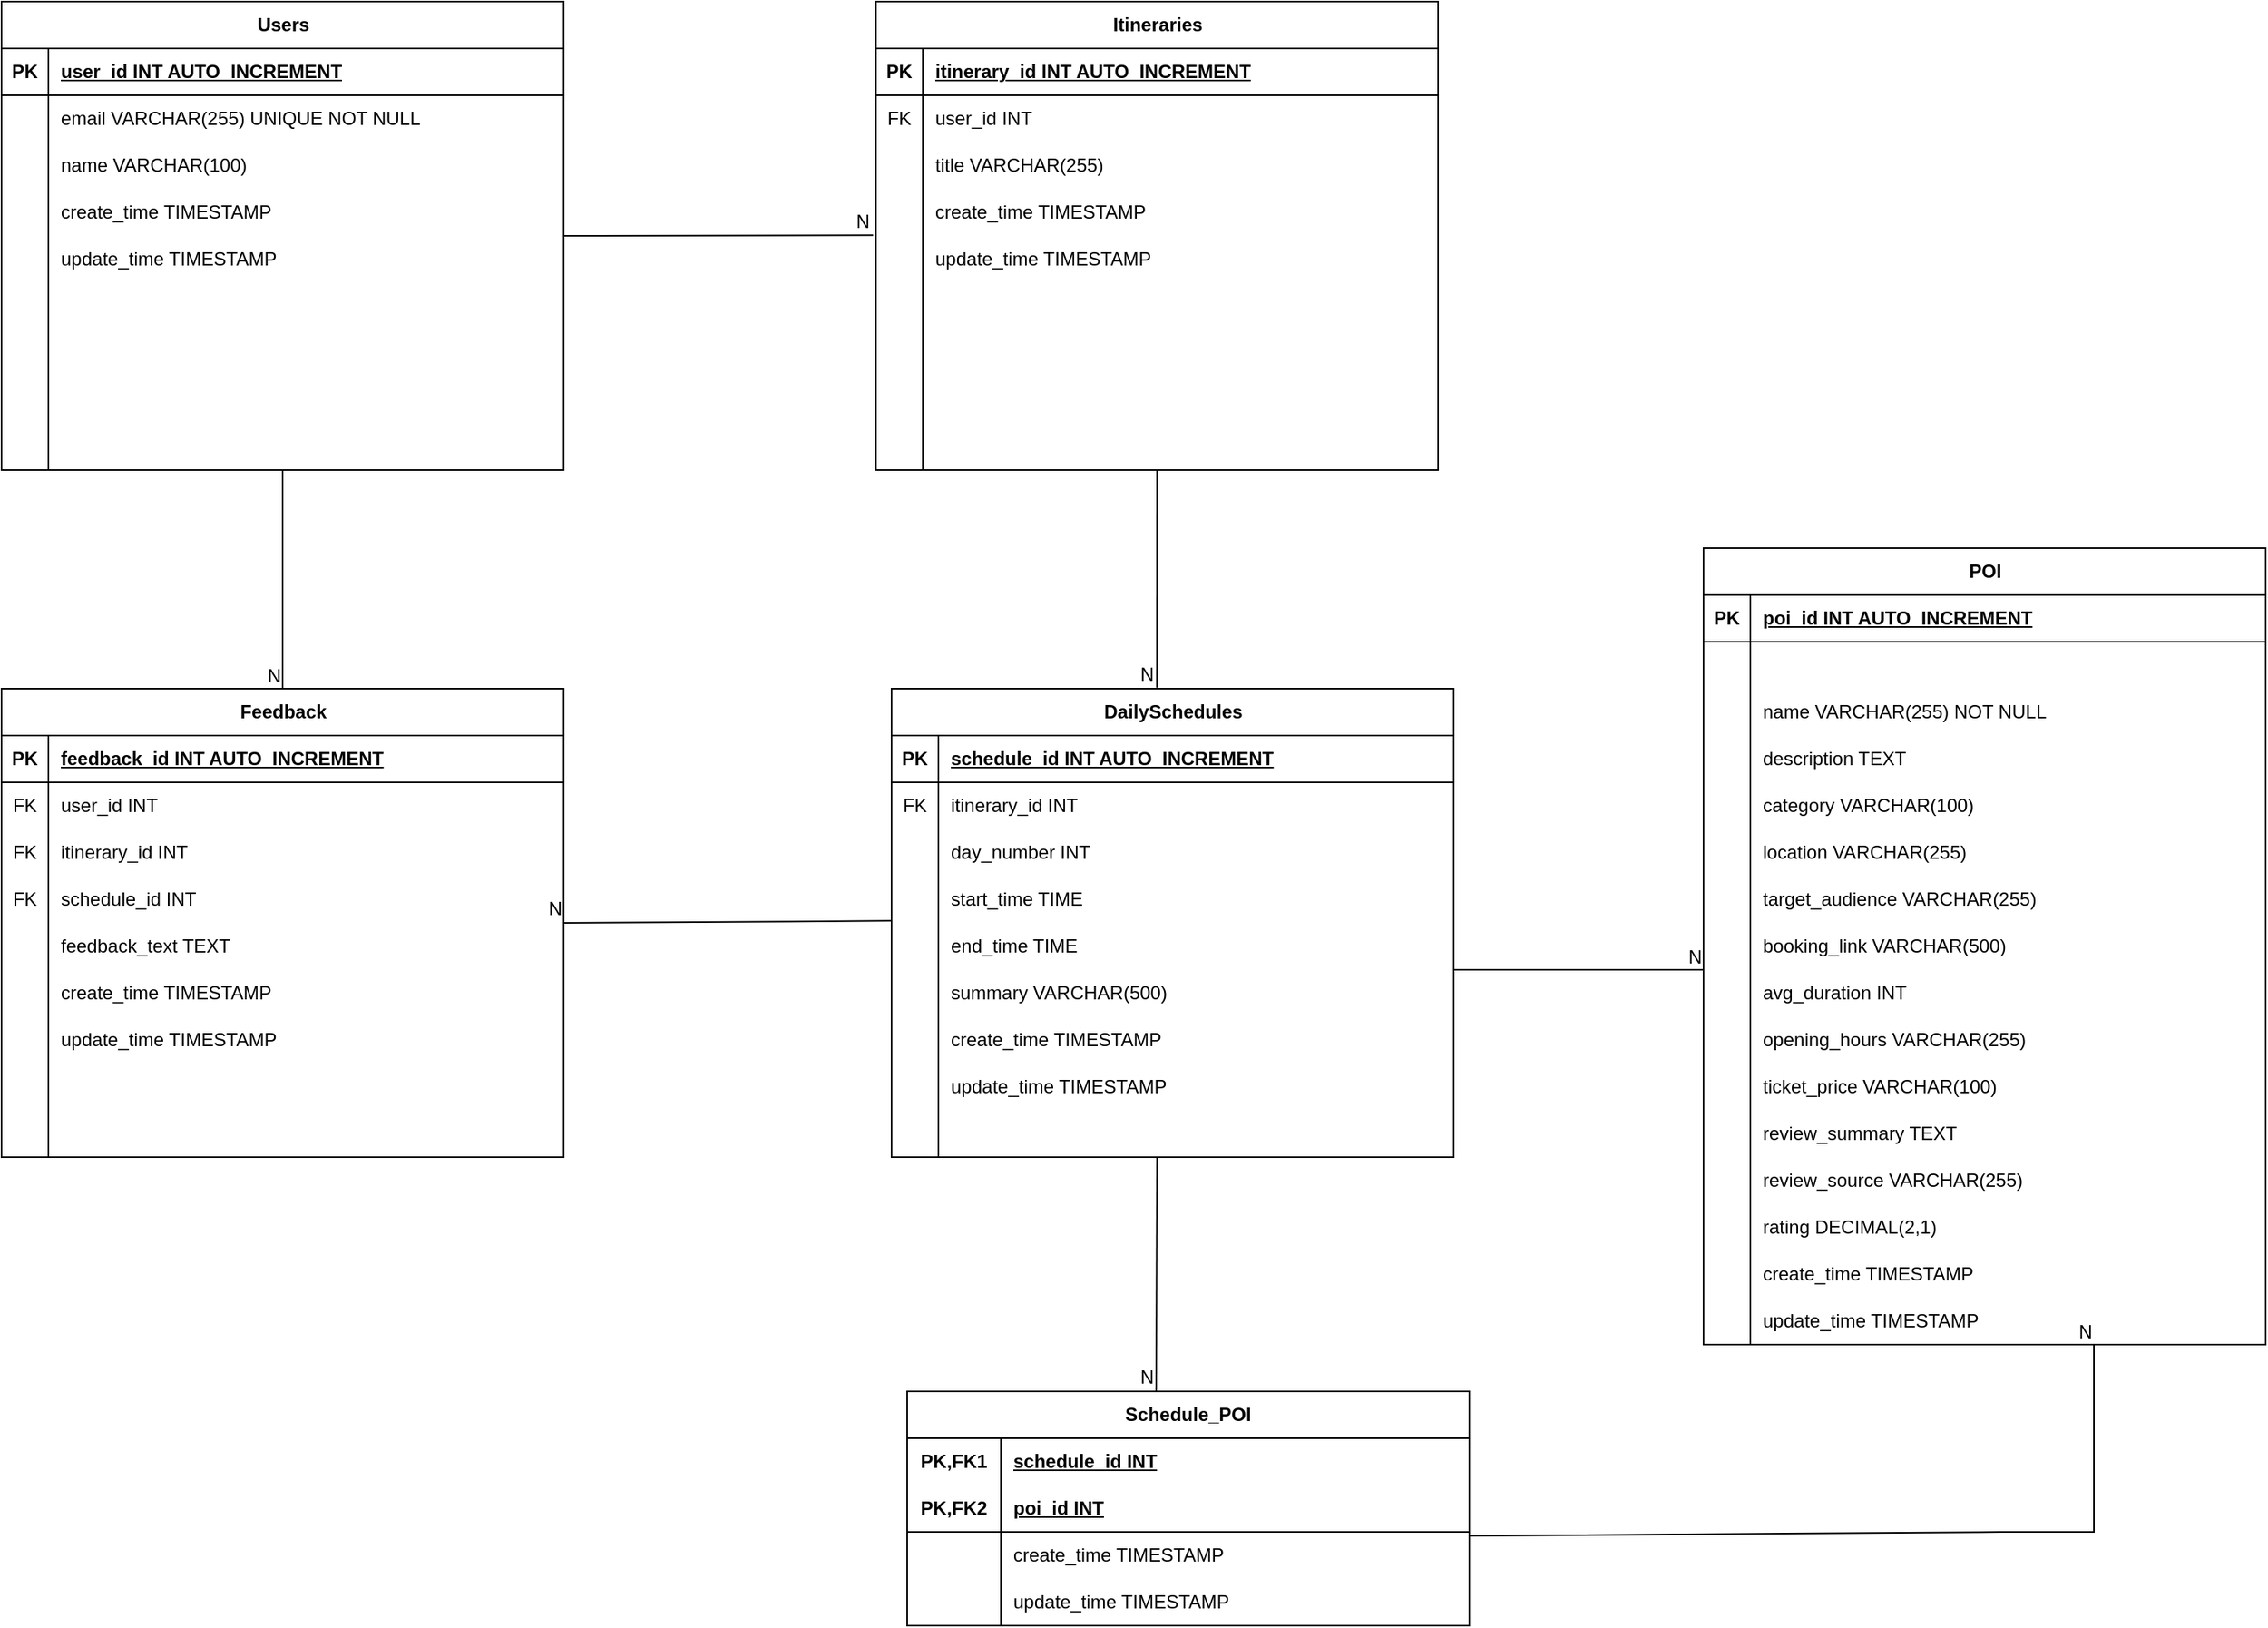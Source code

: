 <mxfile version="28.1.1">
  <diagram name="第 1 页" id="o_YvyhvGhqpvaji3E4nU">
    <mxGraphModel dx="1454" dy="1589" grid="0" gridSize="10" guides="1" tooltips="1" connect="1" arrows="1" fold="1" page="0" pageScale="1" pageWidth="827" pageHeight="1169" math="0" shadow="0">
      <root>
        <mxCell id="0" />
        <mxCell id="1" parent="0" />
        <mxCell id="X-dmUnrRZxOa6E5xpLip-1" value="Users" style="shape=table;startSize=30;container=1;collapsible=1;childLayout=tableLayout;fixedRows=1;rowLines=0;fontStyle=1;align=center;resizeLast=1;html=1;" vertex="1" parent="1">
          <mxGeometry x="500" y="-150" width="360" height="300" as="geometry" />
        </mxCell>
        <mxCell id="X-dmUnrRZxOa6E5xpLip-2" value="" style="shape=tableRow;horizontal=0;startSize=0;swimlaneHead=0;swimlaneBody=0;fillColor=none;collapsible=0;dropTarget=0;points=[[0,0.5],[1,0.5]];portConstraint=eastwest;top=0;left=0;right=0;bottom=1;" vertex="1" parent="X-dmUnrRZxOa6E5xpLip-1">
          <mxGeometry y="30" width="360" height="30" as="geometry" />
        </mxCell>
        <mxCell id="X-dmUnrRZxOa6E5xpLip-3" value="PK" style="shape=partialRectangle;connectable=0;fillColor=none;top=0;left=0;bottom=0;right=0;fontStyle=1;overflow=hidden;whiteSpace=wrap;html=1;" vertex="1" parent="X-dmUnrRZxOa6E5xpLip-2">
          <mxGeometry width="30.0" height="30" as="geometry">
            <mxRectangle width="30.0" height="30" as="alternateBounds" />
          </mxGeometry>
        </mxCell>
        <mxCell id="X-dmUnrRZxOa6E5xpLip-4" value="user_id INT AUTO_INCREMENT" style="shape=partialRectangle;connectable=0;fillColor=none;top=0;left=0;bottom=0;right=0;align=left;spacingLeft=6;fontStyle=5;overflow=hidden;whiteSpace=wrap;html=1;" vertex="1" parent="X-dmUnrRZxOa6E5xpLip-2">
          <mxGeometry x="30.0" width="330.0" height="30" as="geometry">
            <mxRectangle width="330.0" height="30" as="alternateBounds" />
          </mxGeometry>
        </mxCell>
        <mxCell id="X-dmUnrRZxOa6E5xpLip-5" value="" style="shape=tableRow;horizontal=0;startSize=0;swimlaneHead=0;swimlaneBody=0;fillColor=none;collapsible=0;dropTarget=0;points=[[0,0.5],[1,0.5]];portConstraint=eastwest;top=0;left=0;right=0;bottom=0;" vertex="1" parent="X-dmUnrRZxOa6E5xpLip-1">
          <mxGeometry y="60" width="360" height="30" as="geometry" />
        </mxCell>
        <mxCell id="X-dmUnrRZxOa6E5xpLip-6" value="" style="shape=partialRectangle;connectable=0;fillColor=none;top=0;left=0;bottom=0;right=0;editable=1;overflow=hidden;whiteSpace=wrap;html=1;" vertex="1" parent="X-dmUnrRZxOa6E5xpLip-5">
          <mxGeometry width="30.0" height="30" as="geometry">
            <mxRectangle width="30.0" height="30" as="alternateBounds" />
          </mxGeometry>
        </mxCell>
        <mxCell id="X-dmUnrRZxOa6E5xpLip-7" value="email VARCHAR(255) UNIQUE NOT NULL" style="shape=partialRectangle;connectable=0;fillColor=none;top=0;left=0;bottom=0;right=0;align=left;spacingLeft=6;overflow=hidden;whiteSpace=wrap;html=1;" vertex="1" parent="X-dmUnrRZxOa6E5xpLip-5">
          <mxGeometry x="30.0" width="330.0" height="30" as="geometry">
            <mxRectangle width="330.0" height="30" as="alternateBounds" />
          </mxGeometry>
        </mxCell>
        <mxCell id="X-dmUnrRZxOa6E5xpLip-8" value="" style="shape=tableRow;horizontal=0;startSize=0;swimlaneHead=0;swimlaneBody=0;fillColor=none;collapsible=0;dropTarget=0;points=[[0,0.5],[1,0.5]];portConstraint=eastwest;top=0;left=0;right=0;bottom=0;" vertex="1" parent="X-dmUnrRZxOa6E5xpLip-1">
          <mxGeometry y="90" width="360" height="30" as="geometry" />
        </mxCell>
        <mxCell id="X-dmUnrRZxOa6E5xpLip-9" value="" style="shape=partialRectangle;connectable=0;fillColor=none;top=0;left=0;bottom=0;right=0;editable=1;overflow=hidden;whiteSpace=wrap;html=1;" vertex="1" parent="X-dmUnrRZxOa6E5xpLip-8">
          <mxGeometry width="30.0" height="30" as="geometry">
            <mxRectangle width="30.0" height="30" as="alternateBounds" />
          </mxGeometry>
        </mxCell>
        <mxCell id="X-dmUnrRZxOa6E5xpLip-10" value="name VARCHAR(100)" style="shape=partialRectangle;connectable=0;fillColor=none;top=0;left=0;bottom=0;right=0;align=left;spacingLeft=6;overflow=hidden;whiteSpace=wrap;html=1;" vertex="1" parent="X-dmUnrRZxOa6E5xpLip-8">
          <mxGeometry x="30.0" width="330.0" height="30" as="geometry">
            <mxRectangle width="330.0" height="30" as="alternateBounds" />
          </mxGeometry>
        </mxCell>
        <mxCell id="X-dmUnrRZxOa6E5xpLip-11" value="" style="shape=tableRow;horizontal=0;startSize=0;swimlaneHead=0;swimlaneBody=0;fillColor=none;collapsible=0;dropTarget=0;points=[[0,0.5],[1,0.5]];portConstraint=eastwest;top=0;left=0;right=0;bottom=0;" vertex="1" parent="X-dmUnrRZxOa6E5xpLip-1">
          <mxGeometry y="120" width="360" height="30" as="geometry" />
        </mxCell>
        <mxCell id="X-dmUnrRZxOa6E5xpLip-12" value="" style="shape=partialRectangle;connectable=0;fillColor=none;top=0;left=0;bottom=0;right=0;editable=1;overflow=hidden;whiteSpace=wrap;html=1;" vertex="1" parent="X-dmUnrRZxOa6E5xpLip-11">
          <mxGeometry width="30.0" height="30" as="geometry">
            <mxRectangle width="30.0" height="30" as="alternateBounds" />
          </mxGeometry>
        </mxCell>
        <mxCell id="X-dmUnrRZxOa6E5xpLip-13" value="create_time TIMESTAMP" style="shape=partialRectangle;connectable=0;fillColor=none;top=0;left=0;bottom=0;right=0;align=left;spacingLeft=6;overflow=hidden;whiteSpace=wrap;html=1;" vertex="1" parent="X-dmUnrRZxOa6E5xpLip-11">
          <mxGeometry x="30.0" width="330.0" height="30" as="geometry">
            <mxRectangle width="330.0" height="30" as="alternateBounds" />
          </mxGeometry>
        </mxCell>
        <mxCell id="X-dmUnrRZxOa6E5xpLip-57" value="" style="endArrow=none;html=1;rounded=0;" edge="1" parent="1">
          <mxGeometry relative="1" as="geometry">
            <mxPoint x="530" as="sourcePoint" />
            <mxPoint x="530" y="150" as="targetPoint" />
          </mxGeometry>
        </mxCell>
        <mxCell id="X-dmUnrRZxOa6E5xpLip-58" value="update_time TIMESTAMP" style="shape=partialRectangle;connectable=0;fillColor=none;top=0;left=0;bottom=0;right=0;align=left;spacingLeft=6;overflow=hidden;whiteSpace=wrap;html=1;" vertex="1" parent="1">
          <mxGeometry x="530" width="350.0" height="30" as="geometry">
            <mxRectangle width="350.0" height="30" as="alternateBounds" />
          </mxGeometry>
        </mxCell>
        <mxCell id="X-dmUnrRZxOa6E5xpLip-73" value="Itineraries" style="shape=table;startSize=30;container=1;collapsible=1;childLayout=tableLayout;fixedRows=1;rowLines=0;fontStyle=1;align=center;resizeLast=1;html=1;" vertex="1" parent="1">
          <mxGeometry x="1060" y="-150" width="360" height="300" as="geometry" />
        </mxCell>
        <mxCell id="X-dmUnrRZxOa6E5xpLip-74" value="" style="shape=tableRow;horizontal=0;startSize=0;swimlaneHead=0;swimlaneBody=0;fillColor=none;collapsible=0;dropTarget=0;points=[[0,0.5],[1,0.5]];portConstraint=eastwest;top=0;left=0;right=0;bottom=1;" vertex="1" parent="X-dmUnrRZxOa6E5xpLip-73">
          <mxGeometry y="30" width="360" height="30" as="geometry" />
        </mxCell>
        <mxCell id="X-dmUnrRZxOa6E5xpLip-75" value="PK" style="shape=partialRectangle;connectable=0;fillColor=none;top=0;left=0;bottom=0;right=0;fontStyle=1;overflow=hidden;whiteSpace=wrap;html=1;" vertex="1" parent="X-dmUnrRZxOa6E5xpLip-74">
          <mxGeometry width="30.0" height="30" as="geometry">
            <mxRectangle width="30.0" height="30" as="alternateBounds" />
          </mxGeometry>
        </mxCell>
        <mxCell id="X-dmUnrRZxOa6E5xpLip-76" value="itinerary_id INT AUTO_INCREMENT" style="shape=partialRectangle;connectable=0;fillColor=none;top=0;left=0;bottom=0;right=0;align=left;spacingLeft=6;fontStyle=5;overflow=hidden;whiteSpace=wrap;html=1;" vertex="1" parent="X-dmUnrRZxOa6E5xpLip-74">
          <mxGeometry x="30.0" width="330.0" height="30" as="geometry">
            <mxRectangle width="330.0" height="30" as="alternateBounds" />
          </mxGeometry>
        </mxCell>
        <mxCell id="X-dmUnrRZxOa6E5xpLip-77" value="" style="shape=tableRow;horizontal=0;startSize=0;swimlaneHead=0;swimlaneBody=0;fillColor=none;collapsible=0;dropTarget=0;points=[[0,0.5],[1,0.5]];portConstraint=eastwest;top=0;left=0;right=0;bottom=0;" vertex="1" parent="X-dmUnrRZxOa6E5xpLip-73">
          <mxGeometry y="60" width="360" height="30" as="geometry" />
        </mxCell>
        <mxCell id="X-dmUnrRZxOa6E5xpLip-78" value="FK" style="shape=partialRectangle;connectable=0;fillColor=none;top=0;left=0;bottom=0;right=0;editable=1;overflow=hidden;whiteSpace=wrap;html=1;" vertex="1" parent="X-dmUnrRZxOa6E5xpLip-77">
          <mxGeometry width="30.0" height="30" as="geometry">
            <mxRectangle width="30.0" height="30" as="alternateBounds" />
          </mxGeometry>
        </mxCell>
        <mxCell id="X-dmUnrRZxOa6E5xpLip-79" value="user_id INT" style="shape=partialRectangle;connectable=0;fillColor=none;top=0;left=0;bottom=0;right=0;align=left;spacingLeft=6;overflow=hidden;whiteSpace=wrap;html=1;" vertex="1" parent="X-dmUnrRZxOa6E5xpLip-77">
          <mxGeometry x="30.0" width="330.0" height="30" as="geometry">
            <mxRectangle width="330.0" height="30" as="alternateBounds" />
          </mxGeometry>
        </mxCell>
        <mxCell id="X-dmUnrRZxOa6E5xpLip-80" value="" style="shape=tableRow;horizontal=0;startSize=0;swimlaneHead=0;swimlaneBody=0;fillColor=none;collapsible=0;dropTarget=0;points=[[0,0.5],[1,0.5]];portConstraint=eastwest;top=0;left=0;right=0;bottom=0;" vertex="1" parent="X-dmUnrRZxOa6E5xpLip-73">
          <mxGeometry y="90" width="360" height="30" as="geometry" />
        </mxCell>
        <mxCell id="X-dmUnrRZxOa6E5xpLip-81" value="" style="shape=partialRectangle;connectable=0;fillColor=none;top=0;left=0;bottom=0;right=0;editable=1;overflow=hidden;whiteSpace=wrap;html=1;" vertex="1" parent="X-dmUnrRZxOa6E5xpLip-80">
          <mxGeometry width="30.0" height="30" as="geometry">
            <mxRectangle width="30.0" height="30" as="alternateBounds" />
          </mxGeometry>
        </mxCell>
        <mxCell id="X-dmUnrRZxOa6E5xpLip-82" value="title VARCHAR(255)" style="shape=partialRectangle;connectable=0;fillColor=none;top=0;left=0;bottom=0;right=0;align=left;spacingLeft=6;overflow=hidden;whiteSpace=wrap;html=1;" vertex="1" parent="X-dmUnrRZxOa6E5xpLip-80">
          <mxGeometry x="30.0" width="330.0" height="30" as="geometry">
            <mxRectangle width="330.0" height="30" as="alternateBounds" />
          </mxGeometry>
        </mxCell>
        <mxCell id="X-dmUnrRZxOa6E5xpLip-83" value="" style="shape=tableRow;horizontal=0;startSize=0;swimlaneHead=0;swimlaneBody=0;fillColor=none;collapsible=0;dropTarget=0;points=[[0,0.5],[1,0.5]];portConstraint=eastwest;top=0;left=0;right=0;bottom=0;" vertex="1" parent="X-dmUnrRZxOa6E5xpLip-73">
          <mxGeometry y="120" width="360" height="30" as="geometry" />
        </mxCell>
        <mxCell id="X-dmUnrRZxOa6E5xpLip-84" value="" style="shape=partialRectangle;connectable=0;fillColor=none;top=0;left=0;bottom=0;right=0;editable=1;overflow=hidden;whiteSpace=wrap;html=1;" vertex="1" parent="X-dmUnrRZxOa6E5xpLip-83">
          <mxGeometry width="30.0" height="30" as="geometry">
            <mxRectangle width="30.0" height="30" as="alternateBounds" />
          </mxGeometry>
        </mxCell>
        <mxCell id="X-dmUnrRZxOa6E5xpLip-85" value="create_time TIMESTAMP" style="shape=partialRectangle;connectable=0;fillColor=none;top=0;left=0;bottom=0;right=0;align=left;spacingLeft=6;overflow=hidden;whiteSpace=wrap;html=1;" vertex="1" parent="X-dmUnrRZxOa6E5xpLip-83">
          <mxGeometry x="30.0" width="330.0" height="30" as="geometry">
            <mxRectangle width="330.0" height="30" as="alternateBounds" />
          </mxGeometry>
        </mxCell>
        <mxCell id="X-dmUnrRZxOa6E5xpLip-86" value="" style="endArrow=none;html=1;rounded=0;" edge="1" parent="1">
          <mxGeometry relative="1" as="geometry">
            <mxPoint x="1090" as="sourcePoint" />
            <mxPoint x="1090" y="150" as="targetPoint" />
          </mxGeometry>
        </mxCell>
        <mxCell id="X-dmUnrRZxOa6E5xpLip-87" value="update_time TIMESTAMP" style="shape=partialRectangle;connectable=0;fillColor=none;top=0;left=0;bottom=0;right=0;align=left;spacingLeft=6;overflow=hidden;whiteSpace=wrap;html=1;" vertex="1" parent="1">
          <mxGeometry x="1090" width="350.0" height="30" as="geometry">
            <mxRectangle width="350.0" height="30" as="alternateBounds" />
          </mxGeometry>
        </mxCell>
        <mxCell id="X-dmUnrRZxOa6E5xpLip-88" value="DailySchedules" style="shape=table;startSize=30;container=1;collapsible=1;childLayout=tableLayout;fixedRows=1;rowLines=0;fontStyle=1;align=center;resizeLast=1;html=1;" vertex="1" parent="1">
          <mxGeometry x="1070" y="290" width="360" height="300" as="geometry" />
        </mxCell>
        <mxCell id="X-dmUnrRZxOa6E5xpLip-89" value="" style="shape=tableRow;horizontal=0;startSize=0;swimlaneHead=0;swimlaneBody=0;fillColor=none;collapsible=0;dropTarget=0;points=[[0,0.5],[1,0.5]];portConstraint=eastwest;top=0;left=0;right=0;bottom=1;" vertex="1" parent="X-dmUnrRZxOa6E5xpLip-88">
          <mxGeometry y="30" width="360" height="30" as="geometry" />
        </mxCell>
        <mxCell id="X-dmUnrRZxOa6E5xpLip-90" value="PK" style="shape=partialRectangle;connectable=0;fillColor=none;top=0;left=0;bottom=0;right=0;fontStyle=1;overflow=hidden;whiteSpace=wrap;html=1;" vertex="1" parent="X-dmUnrRZxOa6E5xpLip-89">
          <mxGeometry width="30.0" height="30" as="geometry">
            <mxRectangle width="30.0" height="30" as="alternateBounds" />
          </mxGeometry>
        </mxCell>
        <mxCell id="X-dmUnrRZxOa6E5xpLip-91" value="schedule_id INT AUTO_INCREMENT" style="shape=partialRectangle;connectable=0;fillColor=none;top=0;left=0;bottom=0;right=0;align=left;spacingLeft=6;fontStyle=5;overflow=hidden;whiteSpace=wrap;html=1;" vertex="1" parent="X-dmUnrRZxOa6E5xpLip-89">
          <mxGeometry x="30.0" width="330.0" height="30" as="geometry">
            <mxRectangle width="330.0" height="30" as="alternateBounds" />
          </mxGeometry>
        </mxCell>
        <mxCell id="X-dmUnrRZxOa6E5xpLip-92" value="" style="shape=tableRow;horizontal=0;startSize=0;swimlaneHead=0;swimlaneBody=0;fillColor=none;collapsible=0;dropTarget=0;points=[[0,0.5],[1,0.5]];portConstraint=eastwest;top=0;left=0;right=0;bottom=0;" vertex="1" parent="X-dmUnrRZxOa6E5xpLip-88">
          <mxGeometry y="60" width="360" height="30" as="geometry" />
        </mxCell>
        <mxCell id="X-dmUnrRZxOa6E5xpLip-93" value="FK" style="shape=partialRectangle;connectable=0;fillColor=none;top=0;left=0;bottom=0;right=0;editable=1;overflow=hidden;whiteSpace=wrap;html=1;" vertex="1" parent="X-dmUnrRZxOa6E5xpLip-92">
          <mxGeometry width="30.0" height="30" as="geometry">
            <mxRectangle width="30.0" height="30" as="alternateBounds" />
          </mxGeometry>
        </mxCell>
        <mxCell id="X-dmUnrRZxOa6E5xpLip-94" value="itinerary_id INT" style="shape=partialRectangle;connectable=0;fillColor=none;top=0;left=0;bottom=0;right=0;align=left;spacingLeft=6;overflow=hidden;whiteSpace=wrap;html=1;" vertex="1" parent="X-dmUnrRZxOa6E5xpLip-92">
          <mxGeometry x="30.0" width="330.0" height="30" as="geometry">
            <mxRectangle width="330.0" height="30" as="alternateBounds" />
          </mxGeometry>
        </mxCell>
        <mxCell id="X-dmUnrRZxOa6E5xpLip-95" value="" style="shape=tableRow;horizontal=0;startSize=0;swimlaneHead=0;swimlaneBody=0;fillColor=none;collapsible=0;dropTarget=0;points=[[0,0.5],[1,0.5]];portConstraint=eastwest;top=0;left=0;right=0;bottom=0;" vertex="1" parent="X-dmUnrRZxOa6E5xpLip-88">
          <mxGeometry y="90" width="360" height="30" as="geometry" />
        </mxCell>
        <mxCell id="X-dmUnrRZxOa6E5xpLip-96" value="" style="shape=partialRectangle;connectable=0;fillColor=none;top=0;left=0;bottom=0;right=0;editable=1;overflow=hidden;whiteSpace=wrap;html=1;" vertex="1" parent="X-dmUnrRZxOa6E5xpLip-95">
          <mxGeometry width="30.0" height="30" as="geometry">
            <mxRectangle width="30.0" height="30" as="alternateBounds" />
          </mxGeometry>
        </mxCell>
        <mxCell id="X-dmUnrRZxOa6E5xpLip-97" value="day_number INT" style="shape=partialRectangle;connectable=0;fillColor=none;top=0;left=0;bottom=0;right=0;align=left;spacingLeft=6;overflow=hidden;whiteSpace=wrap;html=1;" vertex="1" parent="X-dmUnrRZxOa6E5xpLip-95">
          <mxGeometry x="30.0" width="330.0" height="30" as="geometry">
            <mxRectangle width="330.0" height="30" as="alternateBounds" />
          </mxGeometry>
        </mxCell>
        <mxCell id="X-dmUnrRZxOa6E5xpLip-98" value="" style="shape=tableRow;horizontal=0;startSize=0;swimlaneHead=0;swimlaneBody=0;fillColor=none;collapsible=0;dropTarget=0;points=[[0,0.5],[1,0.5]];portConstraint=eastwest;top=0;left=0;right=0;bottom=0;" vertex="1" parent="X-dmUnrRZxOa6E5xpLip-88">
          <mxGeometry y="120" width="360" height="30" as="geometry" />
        </mxCell>
        <mxCell id="X-dmUnrRZxOa6E5xpLip-99" value="" style="shape=partialRectangle;connectable=0;fillColor=none;top=0;left=0;bottom=0;right=0;editable=1;overflow=hidden;whiteSpace=wrap;html=1;" vertex="1" parent="X-dmUnrRZxOa6E5xpLip-98">
          <mxGeometry width="30.0" height="30" as="geometry">
            <mxRectangle width="30.0" height="30" as="alternateBounds" />
          </mxGeometry>
        </mxCell>
        <mxCell id="X-dmUnrRZxOa6E5xpLip-100" value="start_time TIME" style="shape=partialRectangle;connectable=0;fillColor=none;top=0;left=0;bottom=0;right=0;align=left;spacingLeft=6;overflow=hidden;whiteSpace=wrap;html=1;" vertex="1" parent="X-dmUnrRZxOa6E5xpLip-98">
          <mxGeometry x="30.0" width="330.0" height="30" as="geometry">
            <mxRectangle width="330.0" height="30" as="alternateBounds" />
          </mxGeometry>
        </mxCell>
        <mxCell id="X-dmUnrRZxOa6E5xpLip-101" value="" style="endArrow=none;html=1;rounded=0;" edge="1" parent="1">
          <mxGeometry relative="1" as="geometry">
            <mxPoint x="1100" y="440" as="sourcePoint" />
            <mxPoint x="1100" y="590" as="targetPoint" />
          </mxGeometry>
        </mxCell>
        <mxCell id="X-dmUnrRZxOa6E5xpLip-102" value="end_time TIME" style="shape=partialRectangle;connectable=0;fillColor=none;top=0;left=0;bottom=0;right=0;align=left;spacingLeft=6;overflow=hidden;whiteSpace=wrap;html=1;" vertex="1" parent="1">
          <mxGeometry x="1100" y="440" width="350.0" height="30" as="geometry">
            <mxRectangle width="350.0" height="30" as="alternateBounds" />
          </mxGeometry>
        </mxCell>
        <mxCell id="X-dmUnrRZxOa6E5xpLip-103" value="summary VARCHAR(500)" style="shape=partialRectangle;connectable=0;fillColor=none;top=0;left=0;bottom=0;right=0;align=left;spacingLeft=6;overflow=hidden;whiteSpace=wrap;html=1;" vertex="1" parent="1">
          <mxGeometry x="1100" y="470" width="350.0" height="30" as="geometry">
            <mxRectangle width="350.0" height="30" as="alternateBounds" />
          </mxGeometry>
        </mxCell>
        <mxCell id="X-dmUnrRZxOa6E5xpLip-104" value="create_time TIMESTAMP" style="shape=partialRectangle;connectable=0;fillColor=none;top=0;left=0;bottom=0;right=0;align=left;spacingLeft=6;overflow=hidden;whiteSpace=wrap;html=1;" vertex="1" parent="1">
          <mxGeometry x="1100" y="500" width="350.0" height="30" as="geometry">
            <mxRectangle width="350.0" height="30" as="alternateBounds" />
          </mxGeometry>
        </mxCell>
        <mxCell id="X-dmUnrRZxOa6E5xpLip-105" value="update_time TIMESTAMP" style="shape=partialRectangle;connectable=0;fillColor=none;top=0;left=0;bottom=0;right=0;align=left;spacingLeft=6;overflow=hidden;whiteSpace=wrap;html=1;" vertex="1" parent="1">
          <mxGeometry x="1100" y="530" width="350.0" height="30" as="geometry">
            <mxRectangle width="350.0" height="30" as="alternateBounds" />
          </mxGeometry>
        </mxCell>
        <mxCell id="X-dmUnrRZxOa6E5xpLip-107" value="POI" style="shape=table;startSize=30;container=1;collapsible=1;childLayout=tableLayout;fixedRows=1;rowLines=0;fontStyle=1;align=center;resizeLast=1;html=1;" vertex="1" parent="1">
          <mxGeometry x="1590" y="200" width="360" height="510" as="geometry" />
        </mxCell>
        <mxCell id="X-dmUnrRZxOa6E5xpLip-108" value="" style="shape=tableRow;horizontal=0;startSize=0;swimlaneHead=0;swimlaneBody=0;fillColor=none;collapsible=0;dropTarget=0;points=[[0,0.5],[1,0.5]];portConstraint=eastwest;top=0;left=0;right=0;bottom=1;" vertex="1" parent="X-dmUnrRZxOa6E5xpLip-107">
          <mxGeometry y="30" width="360" height="30" as="geometry" />
        </mxCell>
        <mxCell id="X-dmUnrRZxOa6E5xpLip-109" value="PK" style="shape=partialRectangle;connectable=0;fillColor=none;top=0;left=0;bottom=0;right=0;fontStyle=1;overflow=hidden;whiteSpace=wrap;html=1;" vertex="1" parent="X-dmUnrRZxOa6E5xpLip-108">
          <mxGeometry width="30.0" height="30" as="geometry">
            <mxRectangle width="30.0" height="30" as="alternateBounds" />
          </mxGeometry>
        </mxCell>
        <mxCell id="X-dmUnrRZxOa6E5xpLip-110" value="poi_id INT AUTO_INCREMENT" style="shape=partialRectangle;connectable=0;fillColor=none;top=0;left=0;bottom=0;right=0;align=left;spacingLeft=6;fontStyle=5;overflow=hidden;whiteSpace=wrap;html=1;" vertex="1" parent="X-dmUnrRZxOa6E5xpLip-108">
          <mxGeometry x="30.0" width="330.0" height="30" as="geometry">
            <mxRectangle width="330.0" height="30" as="alternateBounds" />
          </mxGeometry>
        </mxCell>
        <mxCell id="X-dmUnrRZxOa6E5xpLip-111" value="" style="shape=tableRow;horizontal=0;startSize=0;swimlaneHead=0;swimlaneBody=0;fillColor=none;collapsible=0;dropTarget=0;points=[[0,0.5],[1,0.5]];portConstraint=eastwest;top=0;left=0;right=0;bottom=0;" vertex="1" parent="X-dmUnrRZxOa6E5xpLip-107">
          <mxGeometry y="60" width="360" height="30" as="geometry" />
        </mxCell>
        <mxCell id="X-dmUnrRZxOa6E5xpLip-112" value="" style="shape=partialRectangle;connectable=0;fillColor=none;top=0;left=0;bottom=0;right=0;editable=1;overflow=hidden;whiteSpace=wrap;html=1;" vertex="1" parent="X-dmUnrRZxOa6E5xpLip-111">
          <mxGeometry width="30.0" height="30" as="geometry">
            <mxRectangle width="30.0" height="30" as="alternateBounds" />
          </mxGeometry>
        </mxCell>
        <mxCell id="X-dmUnrRZxOa6E5xpLip-113" value="" style="shape=partialRectangle;connectable=0;fillColor=none;top=0;left=0;bottom=0;right=0;align=left;spacingLeft=6;overflow=hidden;whiteSpace=wrap;html=1;" vertex="1" parent="X-dmUnrRZxOa6E5xpLip-111">
          <mxGeometry x="30.0" width="330.0" height="30" as="geometry">
            <mxRectangle width="330.0" height="30" as="alternateBounds" />
          </mxGeometry>
        </mxCell>
        <mxCell id="X-dmUnrRZxOa6E5xpLip-114" value="" style="shape=tableRow;horizontal=0;startSize=0;swimlaneHead=0;swimlaneBody=0;fillColor=none;collapsible=0;dropTarget=0;points=[[0,0.5],[1,0.5]];portConstraint=eastwest;top=0;left=0;right=0;bottom=0;" vertex="1" parent="X-dmUnrRZxOa6E5xpLip-107">
          <mxGeometry y="90" width="360" height="30" as="geometry" />
        </mxCell>
        <mxCell id="X-dmUnrRZxOa6E5xpLip-115" value="" style="shape=partialRectangle;connectable=0;fillColor=none;top=0;left=0;bottom=0;right=0;editable=1;overflow=hidden;whiteSpace=wrap;html=1;" vertex="1" parent="X-dmUnrRZxOa6E5xpLip-114">
          <mxGeometry width="30.0" height="30" as="geometry">
            <mxRectangle width="30.0" height="30" as="alternateBounds" />
          </mxGeometry>
        </mxCell>
        <mxCell id="X-dmUnrRZxOa6E5xpLip-116" value="name VARCHAR(255) NOT NULL" style="shape=partialRectangle;connectable=0;fillColor=none;top=0;left=0;bottom=0;right=0;align=left;spacingLeft=6;overflow=hidden;whiteSpace=wrap;html=1;" vertex="1" parent="X-dmUnrRZxOa6E5xpLip-114">
          <mxGeometry x="30.0" width="330.0" height="30" as="geometry">
            <mxRectangle width="330.0" height="30" as="alternateBounds" />
          </mxGeometry>
        </mxCell>
        <mxCell id="X-dmUnrRZxOa6E5xpLip-117" value="" style="shape=tableRow;horizontal=0;startSize=0;swimlaneHead=0;swimlaneBody=0;fillColor=none;collapsible=0;dropTarget=0;points=[[0,0.5],[1,0.5]];portConstraint=eastwest;top=0;left=0;right=0;bottom=0;" vertex="1" parent="X-dmUnrRZxOa6E5xpLip-107">
          <mxGeometry y="120" width="360" height="30" as="geometry" />
        </mxCell>
        <mxCell id="X-dmUnrRZxOa6E5xpLip-118" value="" style="shape=partialRectangle;connectable=0;fillColor=none;top=0;left=0;bottom=0;right=0;editable=1;overflow=hidden;whiteSpace=wrap;html=1;" vertex="1" parent="X-dmUnrRZxOa6E5xpLip-117">
          <mxGeometry width="30.0" height="30" as="geometry">
            <mxRectangle width="30.0" height="30" as="alternateBounds" />
          </mxGeometry>
        </mxCell>
        <mxCell id="X-dmUnrRZxOa6E5xpLip-119" value="description TEXT" style="shape=partialRectangle;connectable=0;fillColor=none;top=0;left=0;bottom=0;right=0;align=left;spacingLeft=6;overflow=hidden;whiteSpace=wrap;html=1;" vertex="1" parent="X-dmUnrRZxOa6E5xpLip-117">
          <mxGeometry x="30.0" width="330.0" height="30" as="geometry">
            <mxRectangle width="330.0" height="30" as="alternateBounds" />
          </mxGeometry>
        </mxCell>
        <mxCell id="X-dmUnrRZxOa6E5xpLip-120" value="" style="endArrow=none;html=1;rounded=0;" edge="1" parent="1">
          <mxGeometry relative="1" as="geometry">
            <mxPoint x="1620" y="350" as="sourcePoint" />
            <mxPoint x="1620" y="710" as="targetPoint" />
          </mxGeometry>
        </mxCell>
        <mxCell id="X-dmUnrRZxOa6E5xpLip-121" value="category VARCHAR(100)" style="shape=partialRectangle;connectable=0;fillColor=none;top=0;left=0;bottom=0;right=0;align=left;spacingLeft=6;overflow=hidden;whiteSpace=wrap;html=1;" vertex="1" parent="1">
          <mxGeometry x="1620" y="350" width="330" height="30" as="geometry">
            <mxRectangle width="350.0" height="30" as="alternateBounds" />
          </mxGeometry>
        </mxCell>
        <mxCell id="X-dmUnrRZxOa6E5xpLip-122" value="location VARCHAR(255)" style="shape=partialRectangle;connectable=0;fillColor=none;top=0;left=0;bottom=0;right=0;align=left;spacingLeft=6;overflow=hidden;whiteSpace=wrap;html=1;" vertex="1" parent="1">
          <mxGeometry x="1620" y="380" width="330" height="30" as="geometry">
            <mxRectangle width="350.0" height="30" as="alternateBounds" />
          </mxGeometry>
        </mxCell>
        <mxCell id="X-dmUnrRZxOa6E5xpLip-123" value="target_audience VARCHAR(255)" style="shape=partialRectangle;connectable=0;fillColor=none;top=0;left=0;bottom=0;right=0;align=left;spacingLeft=6;overflow=hidden;whiteSpace=wrap;html=1;" vertex="1" parent="1">
          <mxGeometry x="1620" y="410" width="330" height="30" as="geometry">
            <mxRectangle width="350.0" height="30" as="alternateBounds" />
          </mxGeometry>
        </mxCell>
        <mxCell id="X-dmUnrRZxOa6E5xpLip-124" value="booking_link VARCHAR(500)" style="shape=partialRectangle;connectable=0;fillColor=none;top=0;left=0;bottom=0;right=0;align=left;spacingLeft=6;overflow=hidden;whiteSpace=wrap;html=1;" vertex="1" parent="1">
          <mxGeometry x="1620" y="440" width="330" height="30" as="geometry">
            <mxRectangle width="350.0" height="30" as="alternateBounds" />
          </mxGeometry>
        </mxCell>
        <mxCell id="X-dmUnrRZxOa6E5xpLip-125" value="avg_duration INT" style="shape=partialRectangle;connectable=0;fillColor=none;top=0;left=0;bottom=0;right=0;align=left;spacingLeft=6;overflow=hidden;whiteSpace=wrap;html=1;" vertex="1" parent="1">
          <mxGeometry x="1620" y="470" width="330" height="30" as="geometry">
            <mxRectangle width="350.0" height="30" as="alternateBounds" />
          </mxGeometry>
        </mxCell>
        <mxCell id="X-dmUnrRZxOa6E5xpLip-126" value="opening_hours VARCHAR(255)" style="shape=partialRectangle;connectable=0;fillColor=none;top=0;left=0;bottom=0;right=0;align=left;spacingLeft=6;overflow=hidden;whiteSpace=wrap;html=1;" vertex="1" parent="1">
          <mxGeometry x="1620" y="500" width="330" height="30" as="geometry">
            <mxRectangle width="350.0" height="30" as="alternateBounds" />
          </mxGeometry>
        </mxCell>
        <mxCell id="X-dmUnrRZxOa6E5xpLip-127" value="ticket_price VARCHAR(100)" style="shape=partialRectangle;connectable=0;fillColor=none;top=0;left=0;bottom=0;right=0;align=left;spacingLeft=6;overflow=hidden;whiteSpace=wrap;html=1;" vertex="1" parent="1">
          <mxGeometry x="1620" y="530" width="330" height="30" as="geometry">
            <mxRectangle width="350.0" height="30" as="alternateBounds" />
          </mxGeometry>
        </mxCell>
        <mxCell id="X-dmUnrRZxOa6E5xpLip-128" value="review_summary TEXT" style="shape=partialRectangle;connectable=0;fillColor=none;top=0;left=0;bottom=0;right=0;align=left;spacingLeft=6;overflow=hidden;whiteSpace=wrap;html=1;" vertex="1" parent="1">
          <mxGeometry x="1620" y="560" width="330" height="30" as="geometry">
            <mxRectangle width="350.0" height="30" as="alternateBounds" />
          </mxGeometry>
        </mxCell>
        <mxCell id="X-dmUnrRZxOa6E5xpLip-129" value="review_source VARCHAR(255)" style="shape=partialRectangle;connectable=0;fillColor=none;top=0;left=0;bottom=0;right=0;align=left;spacingLeft=6;overflow=hidden;whiteSpace=wrap;html=1;" vertex="1" parent="1">
          <mxGeometry x="1620" y="590" width="330" height="30" as="geometry">
            <mxRectangle width="350.0" height="30" as="alternateBounds" />
          </mxGeometry>
        </mxCell>
        <mxCell id="X-dmUnrRZxOa6E5xpLip-130" value="rating DECIMAL(2,1)" style="shape=partialRectangle;connectable=0;fillColor=none;top=0;left=0;bottom=0;right=0;align=left;spacingLeft=6;overflow=hidden;whiteSpace=wrap;html=1;" vertex="1" parent="1">
          <mxGeometry x="1620" y="620" width="330" height="30" as="geometry">
            <mxRectangle width="350.0" height="30" as="alternateBounds" />
          </mxGeometry>
        </mxCell>
        <mxCell id="X-dmUnrRZxOa6E5xpLip-131" value="update_time TIMESTAMP" style="shape=partialRectangle;connectable=0;fillColor=none;top=0;left=0;bottom=0;right=0;align=left;spacingLeft=6;overflow=hidden;whiteSpace=wrap;html=1;" vertex="1" parent="1">
          <mxGeometry x="1620" y="680" width="330" height="30" as="geometry">
            <mxRectangle width="350.0" height="30" as="alternateBounds" />
          </mxGeometry>
        </mxCell>
        <mxCell id="X-dmUnrRZxOa6E5xpLip-132" value="create_time TIMESTAMP" style="shape=partialRectangle;connectable=0;fillColor=none;top=0;left=0;bottom=0;right=0;align=left;spacingLeft=6;overflow=hidden;whiteSpace=wrap;html=1;" vertex="1" parent="1">
          <mxGeometry x="1620" y="650" width="330" height="30" as="geometry">
            <mxRectangle width="350.0" height="30" as="alternateBounds" />
          </mxGeometry>
        </mxCell>
        <mxCell id="X-dmUnrRZxOa6E5xpLip-151" value="Feedback" style="shape=table;startSize=30;container=1;collapsible=1;childLayout=tableLayout;fixedRows=1;rowLines=0;fontStyle=1;align=center;resizeLast=1;html=1;" vertex="1" parent="1">
          <mxGeometry x="500" y="290" width="360" height="300" as="geometry" />
        </mxCell>
        <mxCell id="X-dmUnrRZxOa6E5xpLip-152" value="" style="shape=tableRow;horizontal=0;startSize=0;swimlaneHead=0;swimlaneBody=0;fillColor=none;collapsible=0;dropTarget=0;points=[[0,0.5],[1,0.5]];portConstraint=eastwest;top=0;left=0;right=0;bottom=1;" vertex="1" parent="X-dmUnrRZxOa6E5xpLip-151">
          <mxGeometry y="30" width="360" height="30" as="geometry" />
        </mxCell>
        <mxCell id="X-dmUnrRZxOa6E5xpLip-153" value="PK" style="shape=partialRectangle;connectable=0;fillColor=none;top=0;left=0;bottom=0;right=0;fontStyle=1;overflow=hidden;whiteSpace=wrap;html=1;" vertex="1" parent="X-dmUnrRZxOa6E5xpLip-152">
          <mxGeometry width="30.0" height="30" as="geometry">
            <mxRectangle width="30.0" height="30" as="alternateBounds" />
          </mxGeometry>
        </mxCell>
        <mxCell id="X-dmUnrRZxOa6E5xpLip-154" value="feedback_id INT AUTO_INCREMENT" style="shape=partialRectangle;connectable=0;fillColor=none;top=0;left=0;bottom=0;right=0;align=left;spacingLeft=6;fontStyle=5;overflow=hidden;whiteSpace=wrap;html=1;" vertex="1" parent="X-dmUnrRZxOa6E5xpLip-152">
          <mxGeometry x="30.0" width="330.0" height="30" as="geometry">
            <mxRectangle width="330.0" height="30" as="alternateBounds" />
          </mxGeometry>
        </mxCell>
        <mxCell id="X-dmUnrRZxOa6E5xpLip-155" value="" style="shape=tableRow;horizontal=0;startSize=0;swimlaneHead=0;swimlaneBody=0;fillColor=none;collapsible=0;dropTarget=0;points=[[0,0.5],[1,0.5]];portConstraint=eastwest;top=0;left=0;right=0;bottom=0;" vertex="1" parent="X-dmUnrRZxOa6E5xpLip-151">
          <mxGeometry y="60" width="360" height="30" as="geometry" />
        </mxCell>
        <mxCell id="X-dmUnrRZxOa6E5xpLip-156" value="FK" style="shape=partialRectangle;connectable=0;fillColor=none;top=0;left=0;bottom=0;right=0;editable=1;overflow=hidden;whiteSpace=wrap;html=1;" vertex="1" parent="X-dmUnrRZxOa6E5xpLip-155">
          <mxGeometry width="30.0" height="30" as="geometry">
            <mxRectangle width="30.0" height="30" as="alternateBounds" />
          </mxGeometry>
        </mxCell>
        <mxCell id="X-dmUnrRZxOa6E5xpLip-157" value="user_id INT" style="shape=partialRectangle;connectable=0;fillColor=none;top=0;left=0;bottom=0;right=0;align=left;spacingLeft=6;overflow=hidden;whiteSpace=wrap;html=1;" vertex="1" parent="X-dmUnrRZxOa6E5xpLip-155">
          <mxGeometry x="30.0" width="330.0" height="30" as="geometry">
            <mxRectangle width="330.0" height="30" as="alternateBounds" />
          </mxGeometry>
        </mxCell>
        <mxCell id="X-dmUnrRZxOa6E5xpLip-158" value="" style="shape=tableRow;horizontal=0;startSize=0;swimlaneHead=0;swimlaneBody=0;fillColor=none;collapsible=0;dropTarget=0;points=[[0,0.5],[1,0.5]];portConstraint=eastwest;top=0;left=0;right=0;bottom=0;" vertex="1" parent="X-dmUnrRZxOa6E5xpLip-151">
          <mxGeometry y="90" width="360" height="30" as="geometry" />
        </mxCell>
        <mxCell id="X-dmUnrRZxOa6E5xpLip-159" value="FK" style="shape=partialRectangle;connectable=0;fillColor=none;top=0;left=0;bottom=0;right=0;editable=1;overflow=hidden;whiteSpace=wrap;html=1;" vertex="1" parent="X-dmUnrRZxOa6E5xpLip-158">
          <mxGeometry width="30.0" height="30" as="geometry">
            <mxRectangle width="30.0" height="30" as="alternateBounds" />
          </mxGeometry>
        </mxCell>
        <mxCell id="X-dmUnrRZxOa6E5xpLip-160" value="itinerary_id INT" style="shape=partialRectangle;connectable=0;fillColor=none;top=0;left=0;bottom=0;right=0;align=left;spacingLeft=6;overflow=hidden;whiteSpace=wrap;html=1;" vertex="1" parent="X-dmUnrRZxOa6E5xpLip-158">
          <mxGeometry x="30.0" width="330.0" height="30" as="geometry">
            <mxRectangle width="330.0" height="30" as="alternateBounds" />
          </mxGeometry>
        </mxCell>
        <mxCell id="X-dmUnrRZxOa6E5xpLip-161" value="" style="shape=tableRow;horizontal=0;startSize=0;swimlaneHead=0;swimlaneBody=0;fillColor=none;collapsible=0;dropTarget=0;points=[[0,0.5],[1,0.5]];portConstraint=eastwest;top=0;left=0;right=0;bottom=0;" vertex="1" parent="X-dmUnrRZxOa6E5xpLip-151">
          <mxGeometry y="120" width="360" height="30" as="geometry" />
        </mxCell>
        <mxCell id="X-dmUnrRZxOa6E5xpLip-162" value="FK" style="shape=partialRectangle;connectable=0;fillColor=none;top=0;left=0;bottom=0;right=0;editable=1;overflow=hidden;whiteSpace=wrap;html=1;" vertex="1" parent="X-dmUnrRZxOa6E5xpLip-161">
          <mxGeometry width="30.0" height="30" as="geometry">
            <mxRectangle width="30.0" height="30" as="alternateBounds" />
          </mxGeometry>
        </mxCell>
        <mxCell id="X-dmUnrRZxOa6E5xpLip-163" value="schedule_id INT" style="shape=partialRectangle;connectable=0;fillColor=none;top=0;left=0;bottom=0;right=0;align=left;spacingLeft=6;overflow=hidden;whiteSpace=wrap;html=1;" vertex="1" parent="X-dmUnrRZxOa6E5xpLip-161">
          <mxGeometry x="30.0" width="330.0" height="30" as="geometry">
            <mxRectangle width="330.0" height="30" as="alternateBounds" />
          </mxGeometry>
        </mxCell>
        <mxCell id="X-dmUnrRZxOa6E5xpLip-164" value="" style="endArrow=none;html=1;rounded=0;" edge="1" parent="1">
          <mxGeometry relative="1" as="geometry">
            <mxPoint x="530" y="440" as="sourcePoint" />
            <mxPoint x="530" y="590" as="targetPoint" />
          </mxGeometry>
        </mxCell>
        <mxCell id="X-dmUnrRZxOa6E5xpLip-165" value="feedback_text TEXT" style="shape=partialRectangle;connectable=0;fillColor=none;top=0;left=0;bottom=0;right=0;align=left;spacingLeft=6;overflow=hidden;whiteSpace=wrap;html=1;" vertex="1" parent="1">
          <mxGeometry x="530" y="440" width="350.0" height="30" as="geometry">
            <mxRectangle width="350.0" height="30" as="alternateBounds" />
          </mxGeometry>
        </mxCell>
        <mxCell id="X-dmUnrRZxOa6E5xpLip-167" value="create_time TIMESTAMP" style="shape=partialRectangle;connectable=0;fillColor=none;top=0;left=0;bottom=0;right=0;align=left;spacingLeft=6;overflow=hidden;whiteSpace=wrap;html=1;" vertex="1" parent="1">
          <mxGeometry x="530" y="470" width="350.0" height="30" as="geometry">
            <mxRectangle width="350.0" height="30" as="alternateBounds" />
          </mxGeometry>
        </mxCell>
        <mxCell id="X-dmUnrRZxOa6E5xpLip-168" value="update_time TIMESTAMP" style="shape=partialRectangle;connectable=0;fillColor=none;top=0;left=0;bottom=0;right=0;align=left;spacingLeft=6;overflow=hidden;whiteSpace=wrap;html=1;" vertex="1" parent="1">
          <mxGeometry x="530" y="500" width="350.0" height="30" as="geometry">
            <mxRectangle width="350.0" height="30" as="alternateBounds" />
          </mxGeometry>
        </mxCell>
        <mxCell id="X-dmUnrRZxOa6E5xpLip-189" value="Schedule_POI" style="shape=table;startSize=30;container=1;collapsible=1;childLayout=tableLayout;fixedRows=1;rowLines=0;fontStyle=1;align=center;resizeLast=1;html=1;whiteSpace=wrap;" vertex="1" parent="1">
          <mxGeometry x="1080" y="740" width="360" height="150" as="geometry" />
        </mxCell>
        <mxCell id="X-dmUnrRZxOa6E5xpLip-190" value="" style="shape=tableRow;horizontal=0;startSize=0;swimlaneHead=0;swimlaneBody=0;fillColor=none;collapsible=0;dropTarget=0;points=[[0,0.5],[1,0.5]];portConstraint=eastwest;top=0;left=0;right=0;bottom=0;html=1;" vertex="1" parent="X-dmUnrRZxOa6E5xpLip-189">
          <mxGeometry y="30" width="360" height="30" as="geometry" />
        </mxCell>
        <mxCell id="X-dmUnrRZxOa6E5xpLip-191" value="PK,FK1" style="shape=partialRectangle;connectable=0;fillColor=none;top=0;left=0;bottom=0;right=0;fontStyle=1;overflow=hidden;html=1;whiteSpace=wrap;" vertex="1" parent="X-dmUnrRZxOa6E5xpLip-190">
          <mxGeometry width="60" height="30" as="geometry">
            <mxRectangle width="60" height="30" as="alternateBounds" />
          </mxGeometry>
        </mxCell>
        <mxCell id="X-dmUnrRZxOa6E5xpLip-192" value="schedule_id INT" style="shape=partialRectangle;connectable=0;fillColor=none;top=0;left=0;bottom=0;right=0;align=left;spacingLeft=6;fontStyle=5;overflow=hidden;html=1;whiteSpace=wrap;" vertex="1" parent="X-dmUnrRZxOa6E5xpLip-190">
          <mxGeometry x="60" width="300" height="30" as="geometry">
            <mxRectangle width="300" height="30" as="alternateBounds" />
          </mxGeometry>
        </mxCell>
        <mxCell id="X-dmUnrRZxOa6E5xpLip-193" value="" style="shape=tableRow;horizontal=0;startSize=0;swimlaneHead=0;swimlaneBody=0;fillColor=none;collapsible=0;dropTarget=0;points=[[0,0.5],[1,0.5]];portConstraint=eastwest;top=0;left=0;right=0;bottom=1;html=1;" vertex="1" parent="X-dmUnrRZxOa6E5xpLip-189">
          <mxGeometry y="60" width="360" height="30" as="geometry" />
        </mxCell>
        <mxCell id="X-dmUnrRZxOa6E5xpLip-194" value="PK,FK2" style="shape=partialRectangle;connectable=0;fillColor=none;top=0;left=0;bottom=0;right=0;fontStyle=1;overflow=hidden;html=1;whiteSpace=wrap;" vertex="1" parent="X-dmUnrRZxOa6E5xpLip-193">
          <mxGeometry width="60" height="30" as="geometry">
            <mxRectangle width="60" height="30" as="alternateBounds" />
          </mxGeometry>
        </mxCell>
        <mxCell id="X-dmUnrRZxOa6E5xpLip-195" value="poi_id INT" style="shape=partialRectangle;connectable=0;fillColor=none;top=0;left=0;bottom=0;right=0;align=left;spacingLeft=6;fontStyle=5;overflow=hidden;html=1;whiteSpace=wrap;" vertex="1" parent="X-dmUnrRZxOa6E5xpLip-193">
          <mxGeometry x="60" width="300" height="30" as="geometry">
            <mxRectangle width="300" height="30" as="alternateBounds" />
          </mxGeometry>
        </mxCell>
        <mxCell id="X-dmUnrRZxOa6E5xpLip-196" value="" style="shape=tableRow;horizontal=0;startSize=0;swimlaneHead=0;swimlaneBody=0;fillColor=none;collapsible=0;dropTarget=0;points=[[0,0.5],[1,0.5]];portConstraint=eastwest;top=0;left=0;right=0;bottom=0;html=1;" vertex="1" parent="X-dmUnrRZxOa6E5xpLip-189">
          <mxGeometry y="90" width="360" height="30" as="geometry" />
        </mxCell>
        <mxCell id="X-dmUnrRZxOa6E5xpLip-197" value="" style="shape=partialRectangle;connectable=0;fillColor=none;top=0;left=0;bottom=0;right=0;editable=1;overflow=hidden;html=1;whiteSpace=wrap;" vertex="1" parent="X-dmUnrRZxOa6E5xpLip-196">
          <mxGeometry width="60" height="30" as="geometry">
            <mxRectangle width="60" height="30" as="alternateBounds" />
          </mxGeometry>
        </mxCell>
        <mxCell id="X-dmUnrRZxOa6E5xpLip-198" value="create_time TIMESTAMP" style="shape=partialRectangle;connectable=0;fillColor=none;top=0;left=0;bottom=0;right=0;align=left;spacingLeft=6;overflow=hidden;html=1;whiteSpace=wrap;" vertex="1" parent="X-dmUnrRZxOa6E5xpLip-196">
          <mxGeometry x="60" width="300" height="30" as="geometry">
            <mxRectangle width="300" height="30" as="alternateBounds" />
          </mxGeometry>
        </mxCell>
        <mxCell id="X-dmUnrRZxOa6E5xpLip-199" value="" style="shape=tableRow;horizontal=0;startSize=0;swimlaneHead=0;swimlaneBody=0;fillColor=none;collapsible=0;dropTarget=0;points=[[0,0.5],[1,0.5]];portConstraint=eastwest;top=0;left=0;right=0;bottom=0;html=1;" vertex="1" parent="X-dmUnrRZxOa6E5xpLip-189">
          <mxGeometry y="120" width="360" height="30" as="geometry" />
        </mxCell>
        <mxCell id="X-dmUnrRZxOa6E5xpLip-200" value="" style="shape=partialRectangle;connectable=0;fillColor=none;top=0;left=0;bottom=0;right=0;editable=1;overflow=hidden;html=1;whiteSpace=wrap;" vertex="1" parent="X-dmUnrRZxOa6E5xpLip-199">
          <mxGeometry width="60" height="30" as="geometry">
            <mxRectangle width="60" height="30" as="alternateBounds" />
          </mxGeometry>
        </mxCell>
        <mxCell id="X-dmUnrRZxOa6E5xpLip-201" value="update_time TIMESTAMP" style="shape=partialRectangle;connectable=0;fillColor=none;top=0;left=0;bottom=0;right=0;align=left;spacingLeft=6;overflow=hidden;html=1;whiteSpace=wrap;" vertex="1" parent="X-dmUnrRZxOa6E5xpLip-199">
          <mxGeometry x="60" width="300" height="30" as="geometry">
            <mxRectangle width="300" height="30" as="alternateBounds" />
          </mxGeometry>
        </mxCell>
        <mxCell id="X-dmUnrRZxOa6E5xpLip-206" value="" style="endArrow=none;html=1;rounded=0;exitX=0.5;exitY=1;exitDx=0;exitDy=0;entryX=0.472;entryY=-0.002;entryDx=0;entryDy=0;entryPerimeter=0;" edge="1" parent="1" source="X-dmUnrRZxOa6E5xpLip-73" target="X-dmUnrRZxOa6E5xpLip-88">
          <mxGeometry relative="1" as="geometry">
            <mxPoint x="1020" y="370" as="sourcePoint" />
            <mxPoint x="1180" y="370" as="targetPoint" />
          </mxGeometry>
        </mxCell>
        <mxCell id="X-dmUnrRZxOa6E5xpLip-207" value="N" style="resizable=0;html=1;whiteSpace=wrap;align=right;verticalAlign=bottom;" connectable="0" vertex="1" parent="X-dmUnrRZxOa6E5xpLip-206">
          <mxGeometry x="1" relative="1" as="geometry" />
        </mxCell>
        <mxCell id="X-dmUnrRZxOa6E5xpLip-208" value="" style="endArrow=none;html=1;rounded=0;" edge="1" parent="1">
          <mxGeometry relative="1" as="geometry">
            <mxPoint x="1430" y="470" as="sourcePoint" />
            <mxPoint x="1590" y="470" as="targetPoint" />
          </mxGeometry>
        </mxCell>
        <mxCell id="X-dmUnrRZxOa6E5xpLip-209" value="N" style="resizable=0;html=1;whiteSpace=wrap;align=right;verticalAlign=bottom;" connectable="0" vertex="1" parent="X-dmUnrRZxOa6E5xpLip-208">
          <mxGeometry x="1" relative="1" as="geometry" />
        </mxCell>
        <mxCell id="X-dmUnrRZxOa6E5xpLip-210" value="" style="endArrow=none;html=1;rounded=0;entryX=0.443;entryY=-0.001;entryDx=0;entryDy=0;entryPerimeter=0;" edge="1" parent="1" target="X-dmUnrRZxOa6E5xpLip-189">
          <mxGeometry relative="1" as="geometry">
            <mxPoint x="1240" y="590" as="sourcePoint" />
            <mxPoint x="1440" y="720" as="targetPoint" />
          </mxGeometry>
        </mxCell>
        <mxCell id="X-dmUnrRZxOa6E5xpLip-211" value="N" style="resizable=0;html=1;whiteSpace=wrap;align=right;verticalAlign=bottom;" connectable="0" vertex="1" parent="X-dmUnrRZxOa6E5xpLip-210">
          <mxGeometry x="1" relative="1" as="geometry" />
        </mxCell>
        <mxCell id="X-dmUnrRZxOa6E5xpLip-212" value="" style="endArrow=none;html=1;rounded=0;exitX=1.001;exitY=0.085;exitDx=0;exitDy=0;exitPerimeter=0;" edge="1" parent="1" source="X-dmUnrRZxOa6E5xpLip-196">
          <mxGeometry relative="1" as="geometry">
            <mxPoint x="1490" y="740" as="sourcePoint" />
            <mxPoint x="1840" y="710" as="targetPoint" />
            <Array as="points">
              <mxPoint x="1780" y="830" />
              <mxPoint x="1840" y="830" />
            </Array>
          </mxGeometry>
        </mxCell>
        <mxCell id="X-dmUnrRZxOa6E5xpLip-213" value="N" style="resizable=0;html=1;whiteSpace=wrap;align=right;verticalAlign=bottom;" connectable="0" vertex="1" parent="X-dmUnrRZxOa6E5xpLip-212">
          <mxGeometry x="1" relative="1" as="geometry" />
        </mxCell>
        <mxCell id="X-dmUnrRZxOa6E5xpLip-214" value="" style="endArrow=none;html=1;rounded=0;entryX=-0.005;entryY=0.987;entryDx=0;entryDy=0;entryPerimeter=0;" edge="1" parent="1" target="X-dmUnrRZxOa6E5xpLip-83">
          <mxGeometry relative="1" as="geometry">
            <mxPoint x="860" as="sourcePoint" />
            <mxPoint x="950" y="50" as="targetPoint" />
          </mxGeometry>
        </mxCell>
        <mxCell id="X-dmUnrRZxOa6E5xpLip-215" value="N" style="resizable=0;html=1;whiteSpace=wrap;align=right;verticalAlign=bottom;" connectable="0" vertex="1" parent="X-dmUnrRZxOa6E5xpLip-214">
          <mxGeometry x="1" relative="1" as="geometry" />
        </mxCell>
        <mxCell id="X-dmUnrRZxOa6E5xpLip-216" value="" style="endArrow=none;html=1;rounded=0;exitX=0.5;exitY=1;exitDx=0;exitDy=0;" edge="1" parent="1" source="X-dmUnrRZxOa6E5xpLip-1" target="X-dmUnrRZxOa6E5xpLip-151">
          <mxGeometry relative="1" as="geometry">
            <mxPoint x="730" y="250" as="sourcePoint" />
            <mxPoint x="890" y="250" as="targetPoint" />
          </mxGeometry>
        </mxCell>
        <mxCell id="X-dmUnrRZxOa6E5xpLip-217" value="N" style="resizable=0;html=1;whiteSpace=wrap;align=right;verticalAlign=bottom;" connectable="0" vertex="1" parent="X-dmUnrRZxOa6E5xpLip-216">
          <mxGeometry x="1" relative="1" as="geometry" />
        </mxCell>
        <mxCell id="X-dmUnrRZxOa6E5xpLip-220" value="" style="endArrow=none;html=1;rounded=0;exitX=-0.001;exitY=0.956;exitDx=0;exitDy=0;exitPerimeter=0;" edge="1" parent="1" source="X-dmUnrRZxOa6E5xpLip-98">
          <mxGeometry relative="1" as="geometry">
            <mxPoint x="920" y="430" as="sourcePoint" />
            <mxPoint x="860" y="440" as="targetPoint" />
          </mxGeometry>
        </mxCell>
        <mxCell id="X-dmUnrRZxOa6E5xpLip-221" value="N" style="resizable=0;html=1;whiteSpace=wrap;align=right;verticalAlign=bottom;" connectable="0" vertex="1" parent="X-dmUnrRZxOa6E5xpLip-220">
          <mxGeometry x="1" relative="1" as="geometry" />
        </mxCell>
      </root>
    </mxGraphModel>
  </diagram>
</mxfile>

